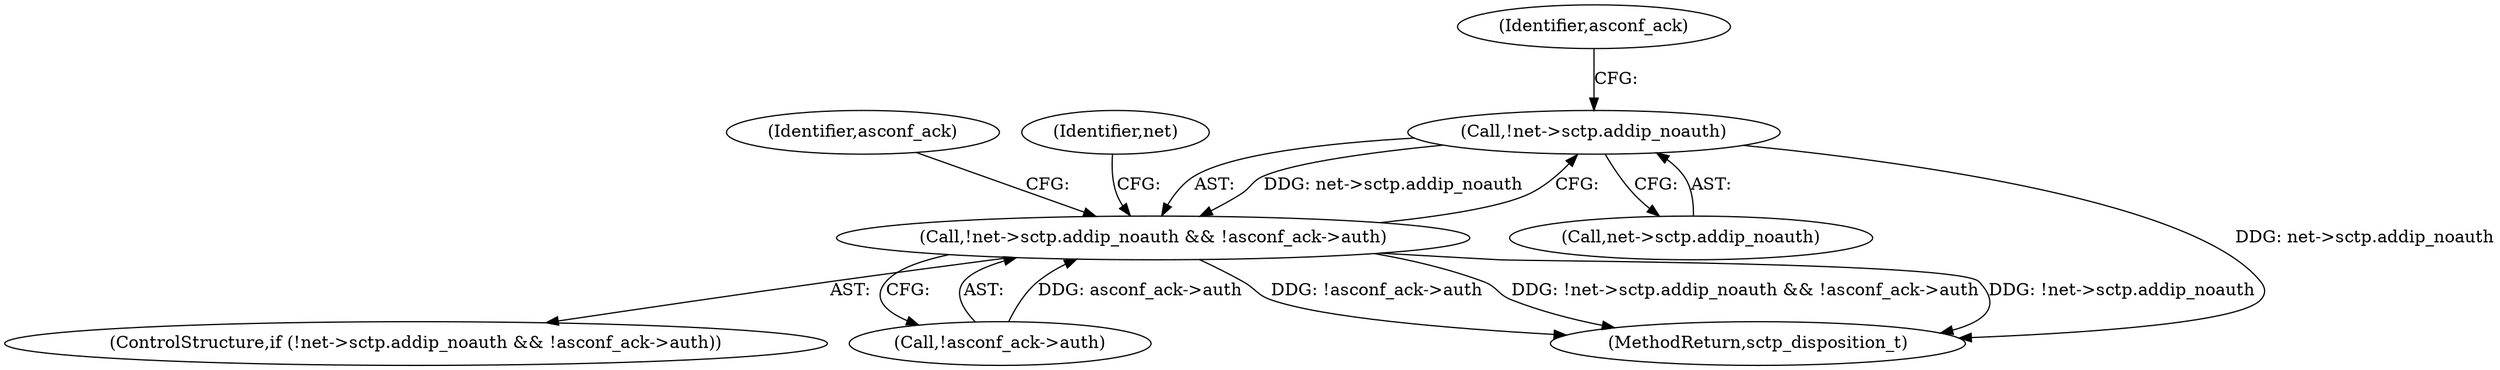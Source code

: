 digraph "0_linux_9de7922bc709eee2f609cd01d98aaedc4cf5ea74_2@pointer" {
"1000153" [label="(Call,!net->sctp.addip_noauth)"];
"1000152" [label="(Call,!net->sctp.addip_noauth && !asconf_ack->auth)"];
"1000161" [label="(Identifier,asconf_ack)"];
"1000154" [label="(Call,net->sctp.addip_noauth)"];
"1000151" [label="(ControlStructure,if (!net->sctp.addip_noauth && !asconf_ack->auth))"];
"1000159" [label="(Call,!asconf_ack->auth)"];
"1000152" [label="(Call,!net->sctp.addip_noauth && !asconf_ack->auth)"];
"1000153" [label="(Call,!net->sctp.addip_noauth)"];
"1000174" [label="(Identifier,asconf_ack)"];
"1000383" [label="(MethodReturn,sctp_disposition_t)"];
"1000165" [label="(Identifier,net)"];
"1000153" -> "1000152"  [label="AST: "];
"1000153" -> "1000154"  [label="CFG: "];
"1000154" -> "1000153"  [label="AST: "];
"1000161" -> "1000153"  [label="CFG: "];
"1000152" -> "1000153"  [label="CFG: "];
"1000153" -> "1000383"  [label="DDG: net->sctp.addip_noauth"];
"1000153" -> "1000152"  [label="DDG: net->sctp.addip_noauth"];
"1000152" -> "1000151"  [label="AST: "];
"1000152" -> "1000159"  [label="CFG: "];
"1000159" -> "1000152"  [label="AST: "];
"1000165" -> "1000152"  [label="CFG: "];
"1000174" -> "1000152"  [label="CFG: "];
"1000152" -> "1000383"  [label="DDG: !asconf_ack->auth"];
"1000152" -> "1000383"  [label="DDG: !net->sctp.addip_noauth && !asconf_ack->auth"];
"1000152" -> "1000383"  [label="DDG: !net->sctp.addip_noauth"];
"1000159" -> "1000152"  [label="DDG: asconf_ack->auth"];
}
